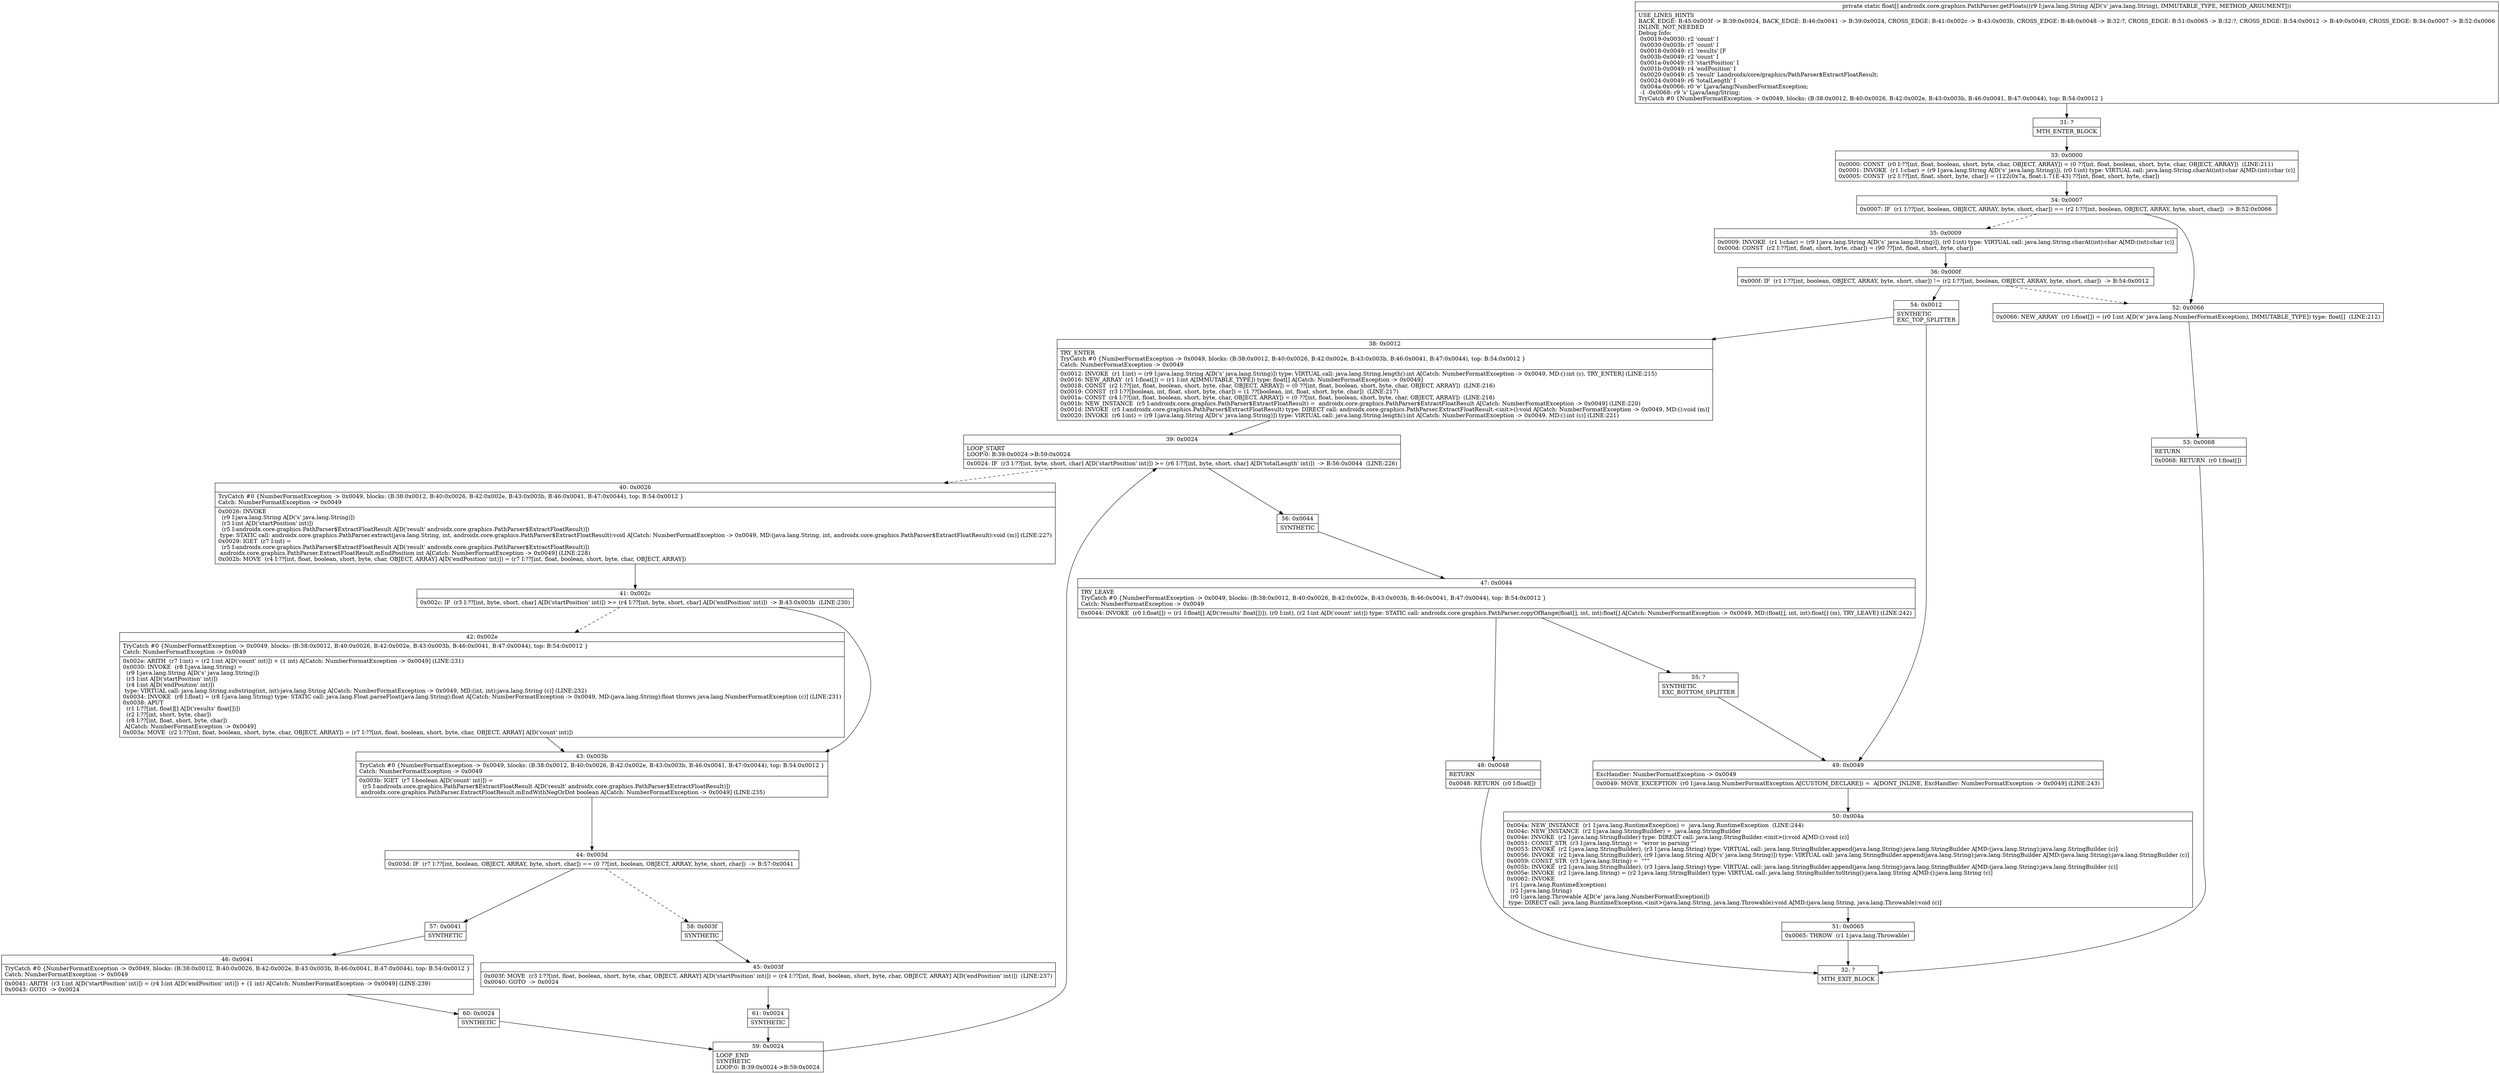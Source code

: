 digraph "CFG forandroidx.core.graphics.PathParser.getFloats(Ljava\/lang\/String;)[F" {
Node_31 [shape=record,label="{31\:\ ?|MTH_ENTER_BLOCK\l}"];
Node_33 [shape=record,label="{33\:\ 0x0000|0x0000: CONST  (r0 I:??[int, float, boolean, short, byte, char, OBJECT, ARRAY]) = (0 ??[int, float, boolean, short, byte, char, OBJECT, ARRAY])  (LINE:211)\l0x0001: INVOKE  (r1 I:char) = (r9 I:java.lang.String A[D('s' java.lang.String)]), (r0 I:int) type: VIRTUAL call: java.lang.String.charAt(int):char A[MD:(int):char (c)]\l0x0005: CONST  (r2 I:??[int, float, short, byte, char]) = (122(0x7a, float:1.71E\-43) ??[int, float, short, byte, char]) \l}"];
Node_34 [shape=record,label="{34\:\ 0x0007|0x0007: IF  (r1 I:??[int, boolean, OBJECT, ARRAY, byte, short, char]) == (r2 I:??[int, boolean, OBJECT, ARRAY, byte, short, char])  \-\> B:52:0x0066 \l}"];
Node_35 [shape=record,label="{35\:\ 0x0009|0x0009: INVOKE  (r1 I:char) = (r9 I:java.lang.String A[D('s' java.lang.String)]), (r0 I:int) type: VIRTUAL call: java.lang.String.charAt(int):char A[MD:(int):char (c)]\l0x000d: CONST  (r2 I:??[int, float, short, byte, char]) = (90 ??[int, float, short, byte, char]) \l}"];
Node_36 [shape=record,label="{36\:\ 0x000f|0x000f: IF  (r1 I:??[int, boolean, OBJECT, ARRAY, byte, short, char]) != (r2 I:??[int, boolean, OBJECT, ARRAY, byte, short, char])  \-\> B:54:0x0012 \l}"];
Node_54 [shape=record,label="{54\:\ 0x0012|SYNTHETIC\lEXC_TOP_SPLITTER\l}"];
Node_38 [shape=record,label="{38\:\ 0x0012|TRY_ENTER\lTryCatch #0 \{NumberFormatException \-\> 0x0049, blocks: (B:38:0x0012, B:40:0x0026, B:42:0x002e, B:43:0x003b, B:46:0x0041, B:47:0x0044), top: B:54:0x0012 \}\lCatch: NumberFormatException \-\> 0x0049\l|0x0012: INVOKE  (r1 I:int) = (r9 I:java.lang.String A[D('s' java.lang.String)]) type: VIRTUAL call: java.lang.String.length():int A[Catch: NumberFormatException \-\> 0x0049, MD:():int (c), TRY_ENTER] (LINE:215)\l0x0016: NEW_ARRAY  (r1 I:float[]) = (r1 I:int A[IMMUTABLE_TYPE]) type: float[] A[Catch: NumberFormatException \-\> 0x0049]\l0x0018: CONST  (r2 I:??[int, float, boolean, short, byte, char, OBJECT, ARRAY]) = (0 ??[int, float, boolean, short, byte, char, OBJECT, ARRAY])  (LINE:216)\l0x0019: CONST  (r3 I:??[boolean, int, float, short, byte, char]) = (1 ??[boolean, int, float, short, byte, char])  (LINE:217)\l0x001a: CONST  (r4 I:??[int, float, boolean, short, byte, char, OBJECT, ARRAY]) = (0 ??[int, float, boolean, short, byte, char, OBJECT, ARRAY])  (LINE:218)\l0x001b: NEW_INSTANCE  (r5 I:androidx.core.graphics.PathParser$ExtractFloatResult) =  androidx.core.graphics.PathParser$ExtractFloatResult A[Catch: NumberFormatException \-\> 0x0049] (LINE:220)\l0x001d: INVOKE  (r5 I:androidx.core.graphics.PathParser$ExtractFloatResult) type: DIRECT call: androidx.core.graphics.PathParser.ExtractFloatResult.\<init\>():void A[Catch: NumberFormatException \-\> 0x0049, MD:():void (m)]\l0x0020: INVOKE  (r6 I:int) = (r9 I:java.lang.String A[D('s' java.lang.String)]) type: VIRTUAL call: java.lang.String.length():int A[Catch: NumberFormatException \-\> 0x0049, MD:():int (c)] (LINE:221)\l}"];
Node_39 [shape=record,label="{39\:\ 0x0024|LOOP_START\lLOOP:0: B:39:0x0024\-\>B:59:0x0024\l|0x0024: IF  (r3 I:??[int, byte, short, char] A[D('startPosition' int)]) \>= (r6 I:??[int, byte, short, char] A[D('totalLength' int)])  \-\> B:56:0x0044  (LINE:226)\l}"];
Node_40 [shape=record,label="{40\:\ 0x0026|TryCatch #0 \{NumberFormatException \-\> 0x0049, blocks: (B:38:0x0012, B:40:0x0026, B:42:0x002e, B:43:0x003b, B:46:0x0041, B:47:0x0044), top: B:54:0x0012 \}\lCatch: NumberFormatException \-\> 0x0049\l|0x0026: INVOKE  \l  (r9 I:java.lang.String A[D('s' java.lang.String)])\l  (r3 I:int A[D('startPosition' int)])\l  (r5 I:androidx.core.graphics.PathParser$ExtractFloatResult A[D('result' androidx.core.graphics.PathParser$ExtractFloatResult)])\l type: STATIC call: androidx.core.graphics.PathParser.extract(java.lang.String, int, androidx.core.graphics.PathParser$ExtractFloatResult):void A[Catch: NumberFormatException \-\> 0x0049, MD:(java.lang.String, int, androidx.core.graphics.PathParser$ExtractFloatResult):void (m)] (LINE:227)\l0x0029: IGET  (r7 I:int) = \l  (r5 I:androidx.core.graphics.PathParser$ExtractFloatResult A[D('result' androidx.core.graphics.PathParser$ExtractFloatResult)])\l androidx.core.graphics.PathParser.ExtractFloatResult.mEndPosition int A[Catch: NumberFormatException \-\> 0x0049] (LINE:228)\l0x002b: MOVE  (r4 I:??[int, float, boolean, short, byte, char, OBJECT, ARRAY] A[D('endPosition' int)]) = (r7 I:??[int, float, boolean, short, byte, char, OBJECT, ARRAY]) \l}"];
Node_41 [shape=record,label="{41\:\ 0x002c|0x002c: IF  (r3 I:??[int, byte, short, char] A[D('startPosition' int)]) \>= (r4 I:??[int, byte, short, char] A[D('endPosition' int)])  \-\> B:43:0x003b  (LINE:230)\l}"];
Node_42 [shape=record,label="{42\:\ 0x002e|TryCatch #0 \{NumberFormatException \-\> 0x0049, blocks: (B:38:0x0012, B:40:0x0026, B:42:0x002e, B:43:0x003b, B:46:0x0041, B:47:0x0044), top: B:54:0x0012 \}\lCatch: NumberFormatException \-\> 0x0049\l|0x002e: ARITH  (r7 I:int) = (r2 I:int A[D('count' int)]) + (1 int) A[Catch: NumberFormatException \-\> 0x0049] (LINE:231)\l0x0030: INVOKE  (r8 I:java.lang.String) = \l  (r9 I:java.lang.String A[D('s' java.lang.String)])\l  (r3 I:int A[D('startPosition' int)])\l  (r4 I:int A[D('endPosition' int)])\l type: VIRTUAL call: java.lang.String.substring(int, int):java.lang.String A[Catch: NumberFormatException \-\> 0x0049, MD:(int, int):java.lang.String (c)] (LINE:232)\l0x0034: INVOKE  (r8 I:float) = (r8 I:java.lang.String) type: STATIC call: java.lang.Float.parseFloat(java.lang.String):float A[Catch: NumberFormatException \-\> 0x0049, MD:(java.lang.String):float throws java.lang.NumberFormatException (c)] (LINE:231)\l0x0038: APUT  \l  (r1 I:??[int, float][] A[D('results' float[])])\l  (r2 I:??[int, short, byte, char])\l  (r8 I:??[int, float, short, byte, char])\l A[Catch: NumberFormatException \-\> 0x0049]\l0x003a: MOVE  (r2 I:??[int, float, boolean, short, byte, char, OBJECT, ARRAY]) = (r7 I:??[int, float, boolean, short, byte, char, OBJECT, ARRAY] A[D('count' int)]) \l}"];
Node_43 [shape=record,label="{43\:\ 0x003b|TryCatch #0 \{NumberFormatException \-\> 0x0049, blocks: (B:38:0x0012, B:40:0x0026, B:42:0x002e, B:43:0x003b, B:46:0x0041, B:47:0x0044), top: B:54:0x0012 \}\lCatch: NumberFormatException \-\> 0x0049\l|0x003b: IGET  (r7 I:boolean A[D('count' int)]) = \l  (r5 I:androidx.core.graphics.PathParser$ExtractFloatResult A[D('result' androidx.core.graphics.PathParser$ExtractFloatResult)])\l androidx.core.graphics.PathParser.ExtractFloatResult.mEndWithNegOrDot boolean A[Catch: NumberFormatException \-\> 0x0049] (LINE:235)\l}"];
Node_44 [shape=record,label="{44\:\ 0x003d|0x003d: IF  (r7 I:??[int, boolean, OBJECT, ARRAY, byte, short, char]) == (0 ??[int, boolean, OBJECT, ARRAY, byte, short, char])  \-\> B:57:0x0041 \l}"];
Node_57 [shape=record,label="{57\:\ 0x0041|SYNTHETIC\l}"];
Node_46 [shape=record,label="{46\:\ 0x0041|TryCatch #0 \{NumberFormatException \-\> 0x0049, blocks: (B:38:0x0012, B:40:0x0026, B:42:0x002e, B:43:0x003b, B:46:0x0041, B:47:0x0044), top: B:54:0x0012 \}\lCatch: NumberFormatException \-\> 0x0049\l|0x0041: ARITH  (r3 I:int A[D('startPosition' int)]) = (r4 I:int A[D('endPosition' int)]) + (1 int) A[Catch: NumberFormatException \-\> 0x0049] (LINE:239)\l0x0043: GOTO  \-\> 0x0024 \l}"];
Node_60 [shape=record,label="{60\:\ 0x0024|SYNTHETIC\l}"];
Node_59 [shape=record,label="{59\:\ 0x0024|LOOP_END\lSYNTHETIC\lLOOP:0: B:39:0x0024\-\>B:59:0x0024\l}"];
Node_58 [shape=record,label="{58\:\ 0x003f|SYNTHETIC\l}"];
Node_45 [shape=record,label="{45\:\ 0x003f|0x003f: MOVE  (r3 I:??[int, float, boolean, short, byte, char, OBJECT, ARRAY] A[D('startPosition' int)]) = (r4 I:??[int, float, boolean, short, byte, char, OBJECT, ARRAY] A[D('endPosition' int)])  (LINE:237)\l0x0040: GOTO  \-\> 0x0024 \l}"];
Node_61 [shape=record,label="{61\:\ 0x0024|SYNTHETIC\l}"];
Node_56 [shape=record,label="{56\:\ 0x0044|SYNTHETIC\l}"];
Node_47 [shape=record,label="{47\:\ 0x0044|TRY_LEAVE\lTryCatch #0 \{NumberFormatException \-\> 0x0049, blocks: (B:38:0x0012, B:40:0x0026, B:42:0x002e, B:43:0x003b, B:46:0x0041, B:47:0x0044), top: B:54:0x0012 \}\lCatch: NumberFormatException \-\> 0x0049\l|0x0044: INVOKE  (r0 I:float[]) = (r1 I:float[] A[D('results' float[])]), (r0 I:int), (r2 I:int A[D('count' int)]) type: STATIC call: androidx.core.graphics.PathParser.copyOfRange(float[], int, int):float[] A[Catch: NumberFormatException \-\> 0x0049, MD:(float[], int, int):float[] (m), TRY_LEAVE] (LINE:242)\l}"];
Node_48 [shape=record,label="{48\:\ 0x0048|RETURN\l|0x0048: RETURN  (r0 I:float[]) \l}"];
Node_32 [shape=record,label="{32\:\ ?|MTH_EXIT_BLOCK\l}"];
Node_55 [shape=record,label="{55\:\ ?|SYNTHETIC\lEXC_BOTTOM_SPLITTER\l}"];
Node_49 [shape=record,label="{49\:\ 0x0049|ExcHandler: NumberFormatException \-\> 0x0049\l|0x0049: MOVE_EXCEPTION  (r0 I:java.lang.NumberFormatException A[CUSTOM_DECLARE]) =  A[DONT_INLINE, ExcHandler: NumberFormatException \-\> 0x0049] (LINE:243)\l}"];
Node_50 [shape=record,label="{50\:\ 0x004a|0x004a: NEW_INSTANCE  (r1 I:java.lang.RuntimeException) =  java.lang.RuntimeException  (LINE:244)\l0x004c: NEW_INSTANCE  (r2 I:java.lang.StringBuilder) =  java.lang.StringBuilder \l0x004e: INVOKE  (r2 I:java.lang.StringBuilder) type: DIRECT call: java.lang.StringBuilder.\<init\>():void A[MD:():void (c)]\l0x0051: CONST_STR  (r3 I:java.lang.String) =  \"error in parsing \"\" \l0x0053: INVOKE  (r2 I:java.lang.StringBuilder), (r3 I:java.lang.String) type: VIRTUAL call: java.lang.StringBuilder.append(java.lang.String):java.lang.StringBuilder A[MD:(java.lang.String):java.lang.StringBuilder (c)]\l0x0056: INVOKE  (r2 I:java.lang.StringBuilder), (r9 I:java.lang.String A[D('s' java.lang.String)]) type: VIRTUAL call: java.lang.StringBuilder.append(java.lang.String):java.lang.StringBuilder A[MD:(java.lang.String):java.lang.StringBuilder (c)]\l0x0059: CONST_STR  (r3 I:java.lang.String) =  \"\"\" \l0x005b: INVOKE  (r2 I:java.lang.StringBuilder), (r3 I:java.lang.String) type: VIRTUAL call: java.lang.StringBuilder.append(java.lang.String):java.lang.StringBuilder A[MD:(java.lang.String):java.lang.StringBuilder (c)]\l0x005e: INVOKE  (r2 I:java.lang.String) = (r2 I:java.lang.StringBuilder) type: VIRTUAL call: java.lang.StringBuilder.toString():java.lang.String A[MD:():java.lang.String (c)]\l0x0062: INVOKE  \l  (r1 I:java.lang.RuntimeException)\l  (r2 I:java.lang.String)\l  (r0 I:java.lang.Throwable A[D('e' java.lang.NumberFormatException)])\l type: DIRECT call: java.lang.RuntimeException.\<init\>(java.lang.String, java.lang.Throwable):void A[MD:(java.lang.String, java.lang.Throwable):void (c)]\l}"];
Node_51 [shape=record,label="{51\:\ 0x0065|0x0065: THROW  (r1 I:java.lang.Throwable) \l}"];
Node_52 [shape=record,label="{52\:\ 0x0066|0x0066: NEW_ARRAY  (r0 I:float[]) = (r0 I:int A[D('e' java.lang.NumberFormatException), IMMUTABLE_TYPE]) type: float[]  (LINE:212)\l}"];
Node_53 [shape=record,label="{53\:\ 0x0068|RETURN\l|0x0068: RETURN  (r0 I:float[]) \l}"];
MethodNode[shape=record,label="{private static float[] androidx.core.graphics.PathParser.getFloats((r9 I:java.lang.String A[D('s' java.lang.String), IMMUTABLE_TYPE, METHOD_ARGUMENT]))  | USE_LINES_HINTS\lBACK_EDGE: B:45:0x003f \-\> B:39:0x0024, BACK_EDGE: B:46:0x0041 \-\> B:39:0x0024, CROSS_EDGE: B:41:0x002c \-\> B:43:0x003b, CROSS_EDGE: B:48:0x0048 \-\> B:32:?, CROSS_EDGE: B:51:0x0065 \-\> B:32:?, CROSS_EDGE: B:54:0x0012 \-\> B:49:0x0049, CROSS_EDGE: B:34:0x0007 \-\> B:52:0x0066\lINLINE_NOT_NEEDED\lDebug Info:\l  0x0019\-0x0030: r2 'count' I\l  0x0030\-0x003b: r7 'count' I\l  0x0018\-0x0049: r1 'results' [F\l  0x003b\-0x0049: r2 'count' I\l  0x001a\-0x0049: r3 'startPosition' I\l  0x001b\-0x0049: r4 'endPosition' I\l  0x0020\-0x0049: r5 'result' Landroidx\/core\/graphics\/PathParser$ExtractFloatResult;\l  0x0024\-0x0049: r6 'totalLength' I\l  0x004a\-0x0066: r0 'e' Ljava\/lang\/NumberFormatException;\l  \-1 \-0x0068: r9 's' Ljava\/lang\/String;\lTryCatch #0 \{NumberFormatException \-\> 0x0049, blocks: (B:38:0x0012, B:40:0x0026, B:42:0x002e, B:43:0x003b, B:46:0x0041, B:47:0x0044), top: B:54:0x0012 \}\l}"];
MethodNode -> Node_31;Node_31 -> Node_33;
Node_33 -> Node_34;
Node_34 -> Node_35[style=dashed];
Node_34 -> Node_52;
Node_35 -> Node_36;
Node_36 -> Node_52[style=dashed];
Node_36 -> Node_54;
Node_54 -> Node_38;
Node_54 -> Node_49;
Node_38 -> Node_39;
Node_39 -> Node_40[style=dashed];
Node_39 -> Node_56;
Node_40 -> Node_41;
Node_41 -> Node_42[style=dashed];
Node_41 -> Node_43;
Node_42 -> Node_43;
Node_43 -> Node_44;
Node_44 -> Node_57;
Node_44 -> Node_58[style=dashed];
Node_57 -> Node_46;
Node_46 -> Node_60;
Node_60 -> Node_59;
Node_59 -> Node_39;
Node_58 -> Node_45;
Node_45 -> Node_61;
Node_61 -> Node_59;
Node_56 -> Node_47;
Node_47 -> Node_48;
Node_47 -> Node_55;
Node_48 -> Node_32;
Node_55 -> Node_49;
Node_49 -> Node_50;
Node_50 -> Node_51;
Node_51 -> Node_32;
Node_52 -> Node_53;
Node_53 -> Node_32;
}

